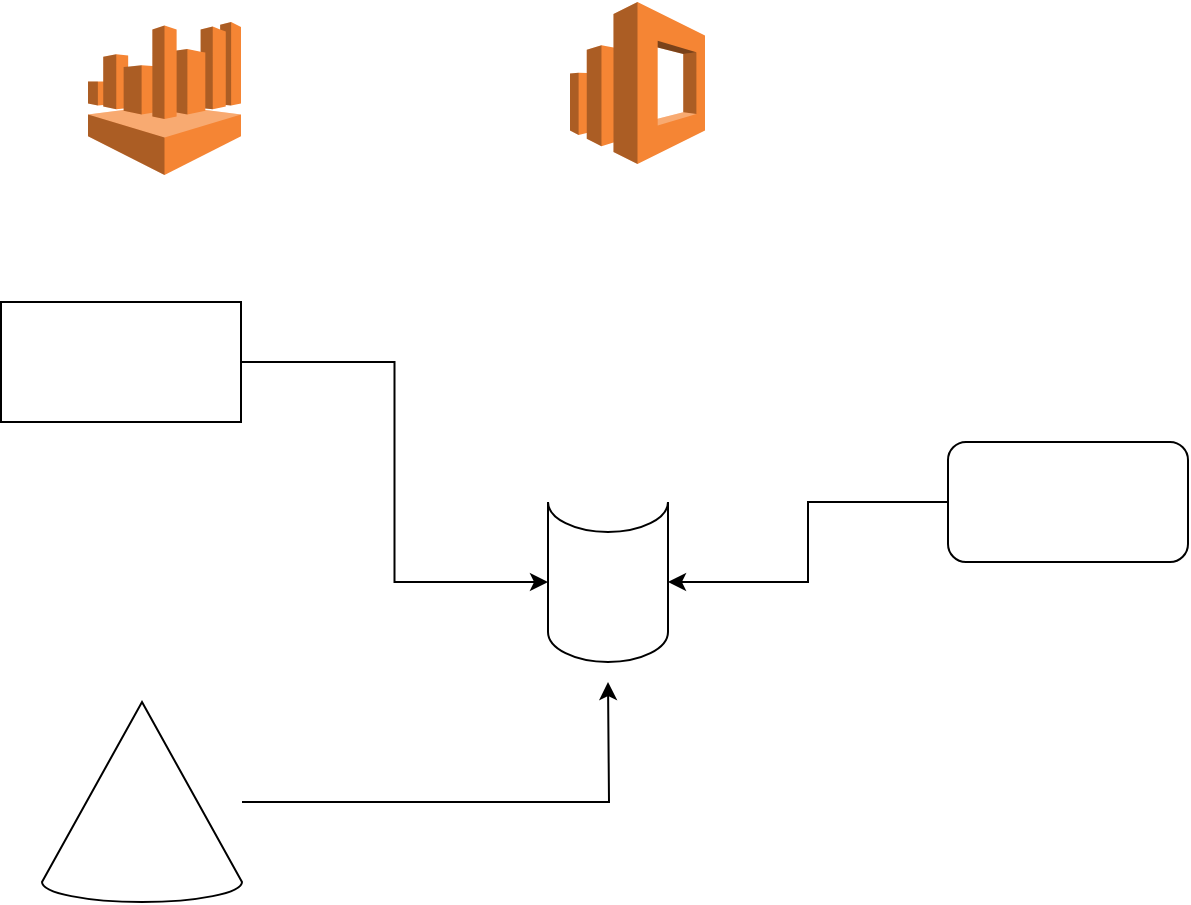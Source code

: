 <mxfile version="14.6.10" type="github">
  <diagram id="lrqQJ1RyRQUpBTxDNkRm" name="Page-1">
    <mxGraphModel dx="1422" dy="804" grid="1" gridSize="10" guides="1" tooltips="1" connect="1" arrows="1" fold="1" page="1" pageScale="1" pageWidth="850" pageHeight="1100" math="0" shadow="0">
      <root>
        <mxCell id="0" />
        <mxCell id="1" parent="0" />
        <mxCell id="_R5vSMbk7ibeEu0xb5uX-1" value="" style="outlineConnect=0;dashed=0;verticalLabelPosition=bottom;verticalAlign=top;align=center;html=1;shape=mxgraph.aws3.athena;fillColor=#F58534;gradientColor=none;" vertex="1" parent="1">
          <mxGeometry x="150" y="130" width="76.5" height="76.5" as="geometry" />
        </mxCell>
        <mxCell id="_R5vSMbk7ibeEu0xb5uX-2" value="" style="outlineConnect=0;dashed=0;verticalLabelPosition=bottom;verticalAlign=top;align=center;html=1;shape=mxgraph.aws3.elasticsearch_service;fillColor=#F58534;gradientColor=none;" vertex="1" parent="1">
          <mxGeometry x="391" y="120" width="67.5" height="81" as="geometry" />
        </mxCell>
        <mxCell id="_R5vSMbk7ibeEu0xb5uX-5" style="edgeStyle=orthogonalEdgeStyle;rounded=0;orthogonalLoop=1;jettySize=auto;html=1;entryX=0;entryY=0.5;entryDx=0;entryDy=0;entryPerimeter=0;" edge="1" parent="1" source="_R5vSMbk7ibeEu0xb5uX-3" target="_R5vSMbk7ibeEu0xb5uX-4">
          <mxGeometry relative="1" as="geometry" />
        </mxCell>
        <mxCell id="_R5vSMbk7ibeEu0xb5uX-3" value="" style="verticalLabelPosition=bottom;verticalAlign=top;html=1;shape=mxgraph.basic.rect;fillColor2=none;strokeWidth=1;size=20;indent=5;" vertex="1" parent="1">
          <mxGeometry x="106.5" y="270" width="120" height="60" as="geometry" />
        </mxCell>
        <mxCell id="_R5vSMbk7ibeEu0xb5uX-4" value="" style="shape=cylinder3;whiteSpace=wrap;html=1;boundedLbl=1;backgroundOutline=1;size=15;lid=0;" vertex="1" parent="1">
          <mxGeometry x="380" y="370" width="60" height="80" as="geometry" />
        </mxCell>
        <mxCell id="_R5vSMbk7ibeEu0xb5uX-7" style="edgeStyle=orthogonalEdgeStyle;rounded=0;orthogonalLoop=1;jettySize=auto;html=1;" edge="1" parent="1" source="_R5vSMbk7ibeEu0xb5uX-6">
          <mxGeometry relative="1" as="geometry">
            <mxPoint x="410" y="460" as="targetPoint" />
          </mxGeometry>
        </mxCell>
        <mxCell id="_R5vSMbk7ibeEu0xb5uX-6" value="" style="verticalLabelPosition=bottom;verticalAlign=top;html=1;shape=mxgraph.basic.cone2;dx=0.5;dy=0.9;" vertex="1" parent="1">
          <mxGeometry x="127" y="470" width="100" height="100" as="geometry" />
        </mxCell>
        <mxCell id="_R5vSMbk7ibeEu0xb5uX-9" style="edgeStyle=orthogonalEdgeStyle;rounded=0;orthogonalLoop=1;jettySize=auto;html=1;entryX=1;entryY=0.5;entryDx=0;entryDy=0;entryPerimeter=0;" edge="1" parent="1" source="_R5vSMbk7ibeEu0xb5uX-8" target="_R5vSMbk7ibeEu0xb5uX-4">
          <mxGeometry relative="1" as="geometry" />
        </mxCell>
        <mxCell id="_R5vSMbk7ibeEu0xb5uX-8" value="" style="rounded=1;whiteSpace=wrap;html=1;" vertex="1" parent="1">
          <mxGeometry x="580" y="340" width="120" height="60" as="geometry" />
        </mxCell>
      </root>
    </mxGraphModel>
  </diagram>
</mxfile>
